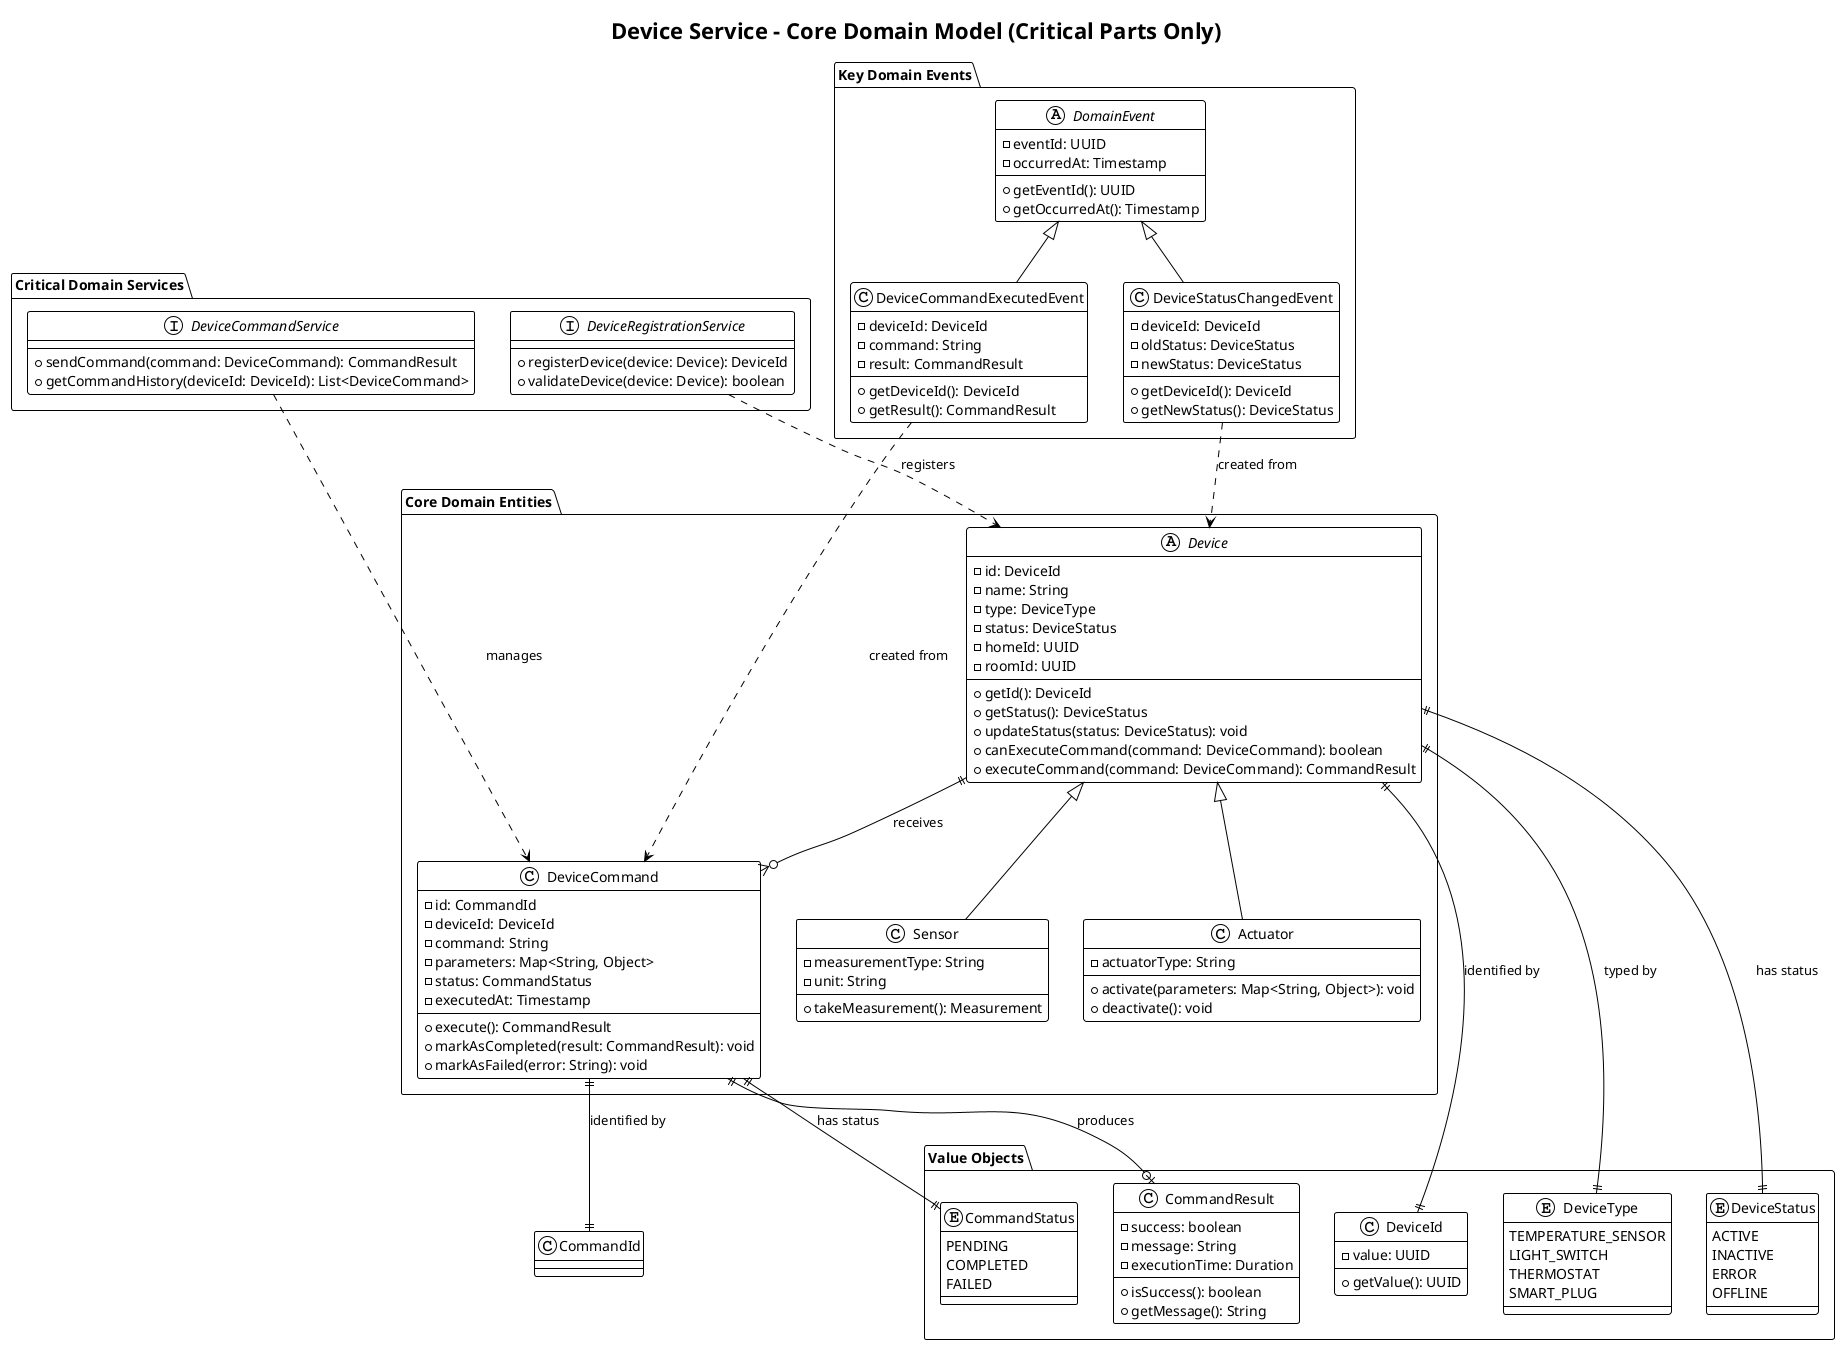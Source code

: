 @startuml Device_Service_Core_Domain_Model
!theme plain

title Device Service - Core Domain Model (Critical Parts Only)

package "Core Domain Entities" {
    abstract class Device {
        -id: DeviceId
        -name: String
        -type: DeviceType
        -status: DeviceStatus
        -homeId: UUID
        -roomId: UUID
        
        +getId(): DeviceId
        +getStatus(): DeviceStatus
        +updateStatus(status: DeviceStatus): void
        +canExecuteCommand(command: DeviceCommand): boolean
        +executeCommand(command: DeviceCommand): CommandResult
    }
    
    class Sensor extends Device {
        -measurementType: String
        -unit: String
        
        +takeMeasurement(): Measurement
    }
    
    class Actuator extends Device {
        -actuatorType: String
        
        +activate(parameters: Map<String, Object>): void
        +deactivate(): void
    }
    
    class DeviceCommand {
        -id: CommandId
        -deviceId: DeviceId
        -command: String
        -parameters: Map<String, Object>
        -status: CommandStatus
        -executedAt: Timestamp
        
        +execute(): CommandResult
        +markAsCompleted(result: CommandResult): void
        +markAsFailed(error: String): void
    }
}

package "Value Objects" {
    class DeviceId {
        -value: UUID
        +getValue(): UUID
    }
    
    enum DeviceType {
        TEMPERATURE_SENSOR
        LIGHT_SWITCH
        THERMOSTAT
        SMART_PLUG
    }
    
    enum DeviceStatus {
        ACTIVE
        INACTIVE
        ERROR
        OFFLINE
    }
    
    enum CommandStatus {
        PENDING
        COMPLETED
        FAILED
    }
    
    class CommandResult {
        -success: boolean
        -message: String
        -executionTime: Duration
        
        +isSuccess(): boolean
        +getMessage(): String
    }
}

package "Critical Domain Services" {
    interface DeviceCommandService {
        +sendCommand(command: DeviceCommand): CommandResult
        +getCommandHistory(deviceId: DeviceId): List<DeviceCommand>
    }
    
    interface DeviceRegistrationService {
        +registerDevice(device: Device): DeviceId
        +validateDevice(device: Device): boolean
    }
}

package "Key Domain Events" {
    abstract class DomainEvent {
        -eventId: UUID
        -occurredAt: Timestamp
        
        +getEventId(): UUID
        +getOccurredAt(): Timestamp
    }
    
    class DeviceCommandExecutedEvent extends DomainEvent {
        -deviceId: DeviceId
        -command: String
        -result: CommandResult
        
        +getDeviceId(): DeviceId
        +getResult(): CommandResult
    }
    
    class DeviceStatusChangedEvent extends DomainEvent {
        -deviceId: DeviceId
        -oldStatus: DeviceStatus
        -newStatus: DeviceStatus
        
        +getDeviceId(): DeviceId
        +getNewStatus(): DeviceStatus
    }
}

' Key Relationships
Device ||--|| DeviceId : identified by
Device ||--|| DeviceType : typed by
Device ||--|| DeviceStatus : has status
Device ||--o{ DeviceCommand : receives

DeviceCommand ||--|| CommandId : identified by
DeviceCommand ||--|| CommandStatus : has status
DeviceCommand ||--o| CommandResult : produces

DeviceCommandService ..> DeviceCommand : manages
DeviceRegistrationService ..> Device : registers

DeviceCommandExecutedEvent ..> DeviceCommand : created from
DeviceStatusChangedEvent ..> Device : created from

@enduml